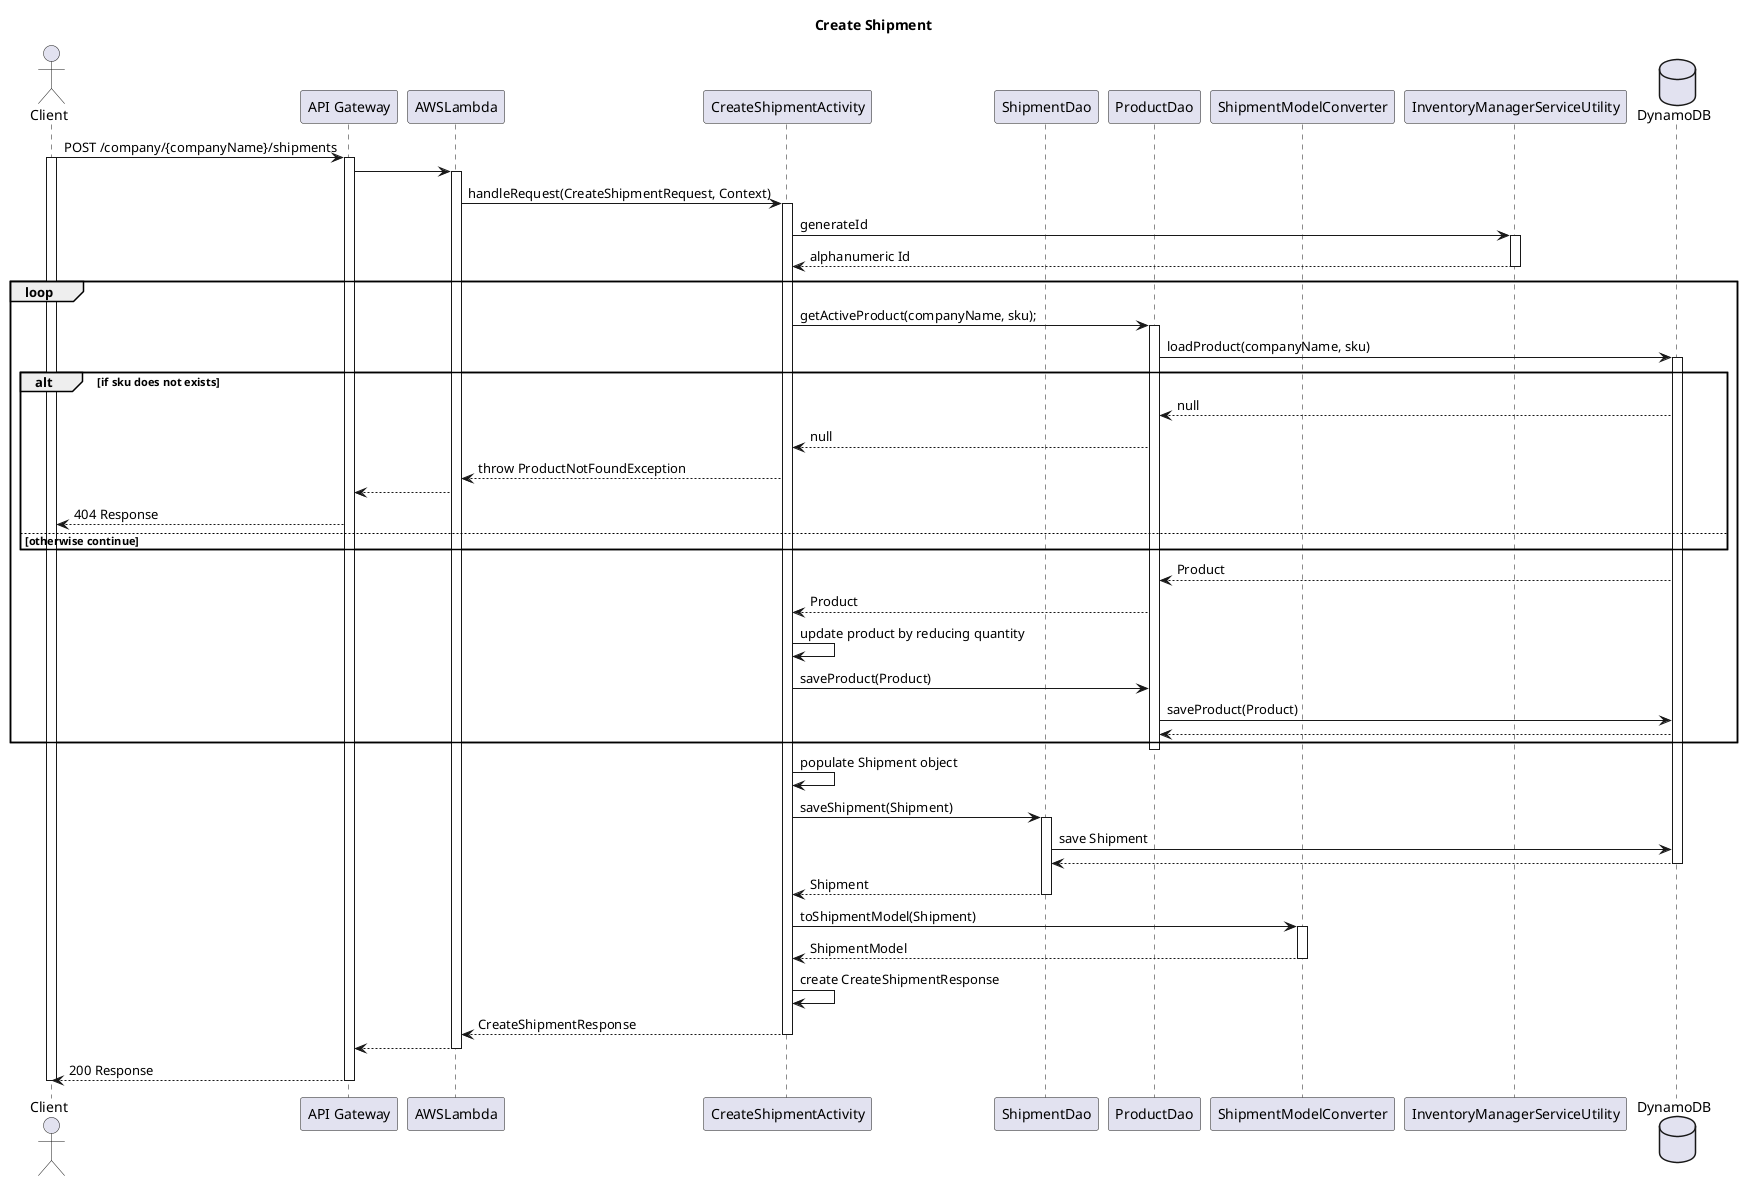 @startuml
title: Create Shipment

actor Client
participant "API Gateway" as APIGateway
participant AWSLambda
participant CreateShipmentActivity
participant ShipmentDao
participant ProductDao
participant ShipmentModelConverter
participant InventoryManagerServiceUtility
database DynamoDB

Client -> APIGateway : POST /company/{companyName}/shipments
activate Client
activate APIGateway
APIGateway -> AWSLambda

activate AWSLambda
AWSLambda -> CreateShipmentActivity : handleRequest(CreateShipmentRequest, Context)
activate CreateShipmentActivity


CreateShipmentActivity -> InventoryManagerServiceUtility : generateId
activate InventoryManagerServiceUtility
InventoryManagerServiceUtility --> CreateShipmentActivity : alphanumeric Id
deactivate InventoryManagerServiceUtility



loop
CreateShipmentActivity -> ProductDao : getActiveProduct(companyName, sku);
activate ProductDao
ProductDao -> DynamoDB : loadProduct(companyName, sku)
activate DynamoDB
alt if sku does not exists
DynamoDB --> ProductDao : null
ProductDao --> CreateShipmentActivity : null
CreateShipmentActivity --> AWSLambda : throw ProductNotFoundException
APIGateway <-- AWSLambda
Client <-- APIGateway : 404 Response
else otherwise continue
end
DynamoDB --> ProductDao : Product
ProductDao --> CreateShipmentActivity : Product
CreateShipmentActivity -> CreateShipmentActivity : update product by reducing quantity
CreateShipmentActivity -> ProductDao : saveProduct(Product)
ProductDao -> DynamoDB : saveProduct(Product)
DynamoDB --> ProductDao
end

deactivate ProductDao


CreateShipmentActivity -> CreateShipmentActivity : populate Shipment object
CreateShipmentActivity -> ShipmentDao: saveShipment(Shipment)
activate ShipmentDao
ShipmentDao -> DynamoDB: save Shipment
DynamoDB --> ShipmentDao
deactivate DynamoDB
ShipmentDao --> CreateShipmentActivity : Shipment
deactivate ShipmentDao
CreateShipmentActivity -> ShipmentModelConverter : toShipmentModel(Shipment)
activate ShipmentModelConverter
ShipmentModelConverter --> CreateShipmentActivity : ShipmentModel
deactivate ShipmentModelConverter
CreateShipmentActivity -> CreateShipmentActivity: create CreateShipmentResponse
CreateShipmentActivity --> AWSLambda : CreateShipmentResponse
deactivate CreateShipmentActivity
deactivate ShipmentDao
AWSLambda --> APIGateway
deactivate AWSLambda
APIGateway --> Client : 200 Response
deactivate APIGateway
deactivate Client
@enduml
